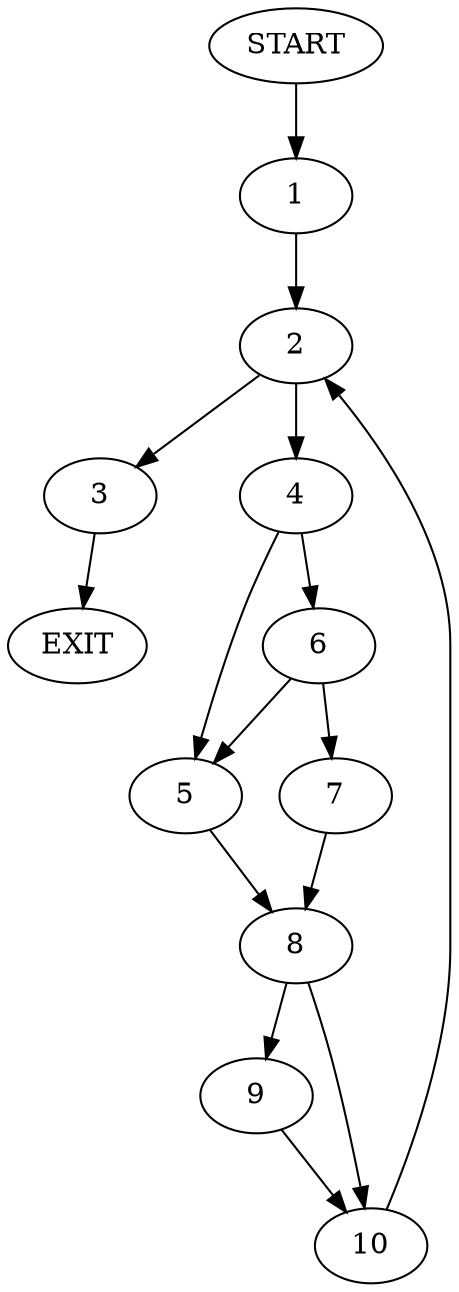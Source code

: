 digraph {
0 [label="START"]
11 [label="EXIT"]
0 -> 1
1 -> 2
2 -> 3
2 -> 4
3 -> 11
4 -> 5
4 -> 6
6 -> 5
6 -> 7
5 -> 8
7 -> 8
8 -> 9
8 -> 10
9 -> 10
10 -> 2
}
